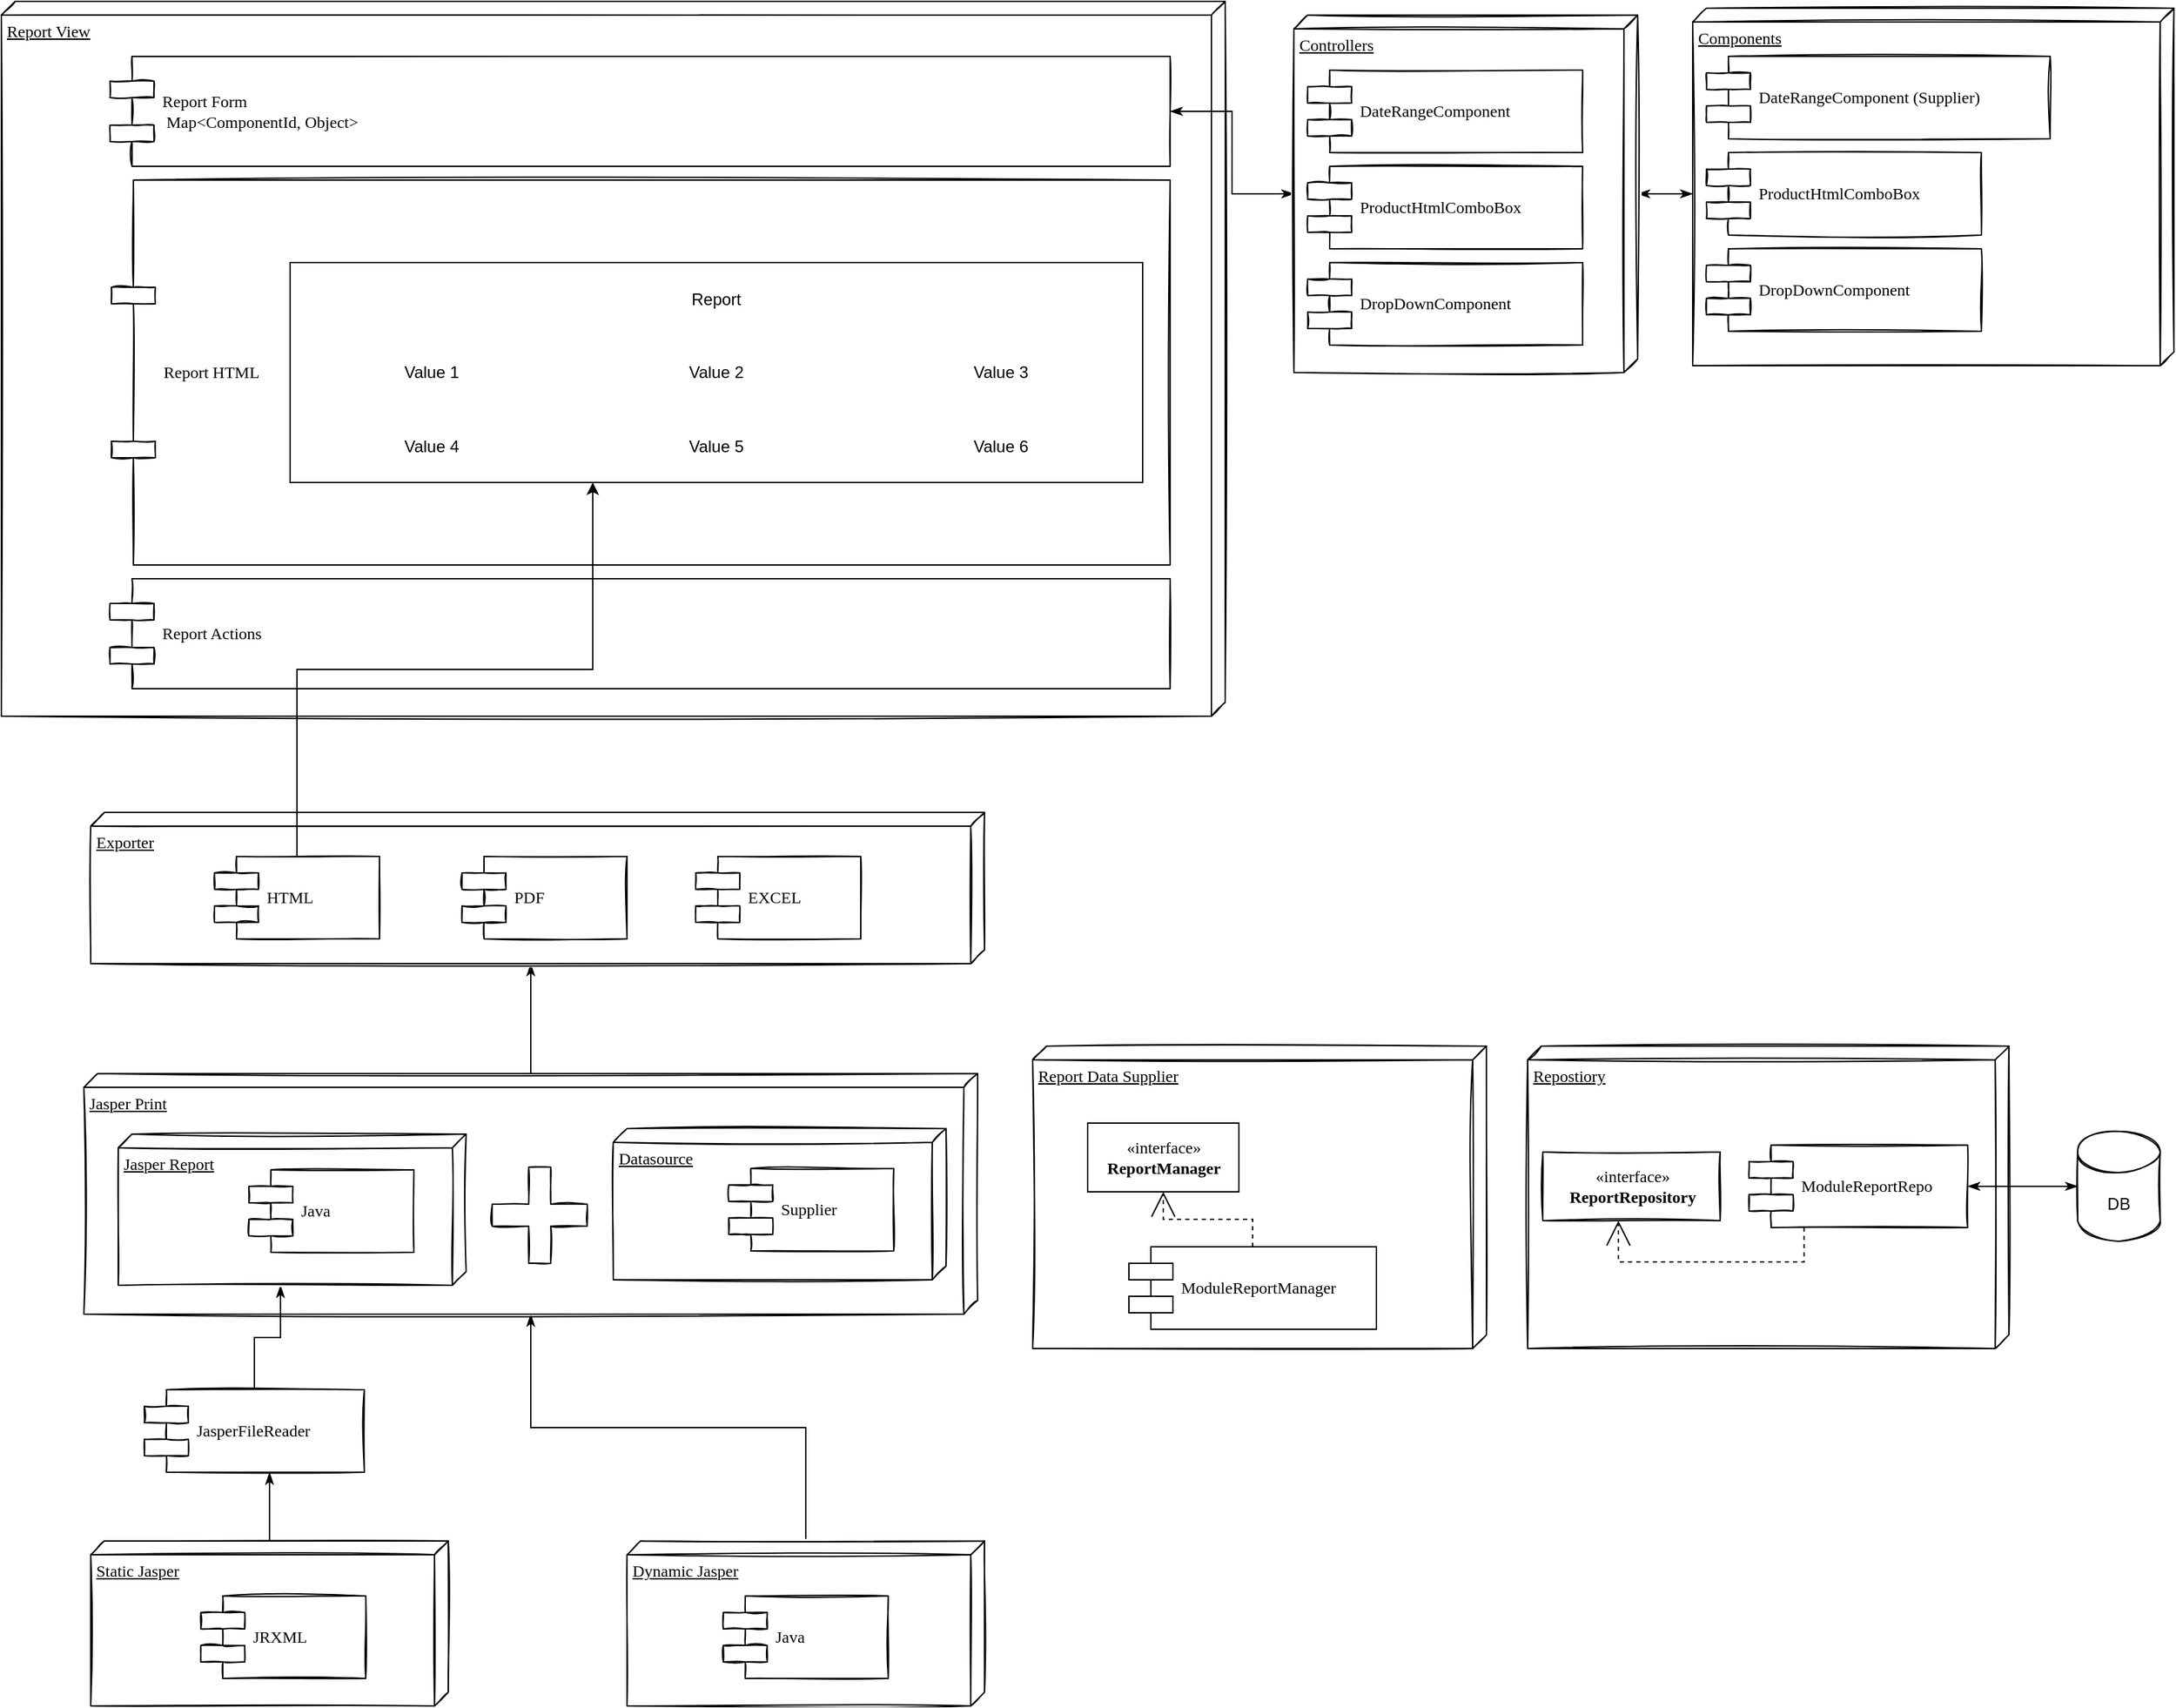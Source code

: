 <mxfile version="13.10.4" type="github"><diagram name="Page-1" id="5f0bae14-7c28-e335-631c-24af17079c00"><mxGraphModel dx="1360" dy="1397" grid="1" gridSize="10" guides="1" tooltips="1" connect="1" arrows="1" fold="1" page="1" pageScale="1" pageWidth="1100" pageHeight="850" background="#ffffff" math="0" shadow="0"><root><mxCell id="0"/><mxCell id="1" parent="0"/><mxCell id="39150e848f15840c-1" value="Repostiory" style="verticalAlign=top;align=left;spacingTop=8;spacingLeft=2;spacingRight=12;shape=cube;size=10;direction=south;fontStyle=4;html=1;rounded=0;shadow=0;comic=0;labelBackgroundColor=none;strokeWidth=1;fontFamily=Verdana;fontSize=12;sketch=1;" parent="1" vertex="1"><mxGeometry x="1130" y="-70" width="350" height="220" as="geometry"/></mxCell><mxCell id="39150e848f15840c-2" value="Report Data Supplier" style="verticalAlign=top;align=left;spacingTop=8;spacingLeft=2;spacingRight=12;shape=cube;size=10;direction=south;fontStyle=4;html=1;rounded=0;shadow=0;comic=0;labelBackgroundColor=none;strokeWidth=1;fontFamily=Verdana;fontSize=12;sketch=1;" parent="1" vertex="1"><mxGeometry x="770" y="-70" width="330" height="220" as="geometry"/></mxCell><mxCell id="MsbVSvql1hWcJOFmtWhq-60" style="edgeStyle=orthogonalEdgeStyle;rounded=0;orthogonalLoop=1;jettySize=auto;html=1;entryX=0.569;entryY=1;entryDx=0;entryDy=0;entryPerimeter=0;startArrow=none;startFill=0;endArrow=classicThin;endFill=1;" parent="1" source="39150e848f15840c-3" target="MsbVSvql1hWcJOFmtWhq-59" edge="1"><mxGeometry relative="1" as="geometry"/></mxCell><mxCell id="39150e848f15840c-3" value="Static Jasper" style="verticalAlign=top;align=left;spacingTop=8;spacingLeft=2;spacingRight=12;shape=cube;size=10;direction=south;fontStyle=4;html=1;rounded=0;shadow=0;comic=0;labelBackgroundColor=none;strokeWidth=1;fontFamily=Verdana;fontSize=12;sketch=1;" parent="1" vertex="1"><mxGeometry x="85" y="290" width="260" height="120" as="geometry"/></mxCell><mxCell id="39150e848f15840c-4" value="«interface»&lt;br&gt;&lt;b&gt;ReportRepository&lt;br&gt;&lt;/b&gt;" style="html=1;rounded=0;shadow=0;comic=0;labelBackgroundColor=none;strokeWidth=1;fontFamily=Verdana;fontSize=12;align=center;sketch=1;" parent="1" vertex="1"><mxGeometry x="1141" y="7" width="129" height="50" as="geometry"/></mxCell><mxCell id="MsbVSvql1hWcJOFmtWhq-45" style="edgeStyle=orthogonalEdgeStyle;rounded=0;orthogonalLoop=1;jettySize=auto;html=1;entryX=0;entryY=0.5;entryDx=0;entryDy=0;entryPerimeter=0;endArrow=classicThin;endFill=1;startArrow=classicThin;startFill=1;" parent="1" source="39150e848f15840c-5" target="MsbVSvql1hWcJOFmtWhq-44" edge="1"><mxGeometry relative="1" as="geometry"/></mxCell><mxCell id="39150e848f15840c-5" value="&lt;div&gt;ModuleReportRepo&lt;/div&gt;" style="shape=component;align=left;spacingLeft=36;rounded=0;shadow=0;comic=0;labelBackgroundColor=none;strokeWidth=1;fontFamily=Verdana;fontSize=12;html=1;sketch=1;" parent="1" vertex="1"><mxGeometry x="1291" y="2" width="159" height="60" as="geometry"/></mxCell><mxCell id="39150e848f15840c-7" value="ModuleReportManager" style="shape=component;align=left;spacingLeft=36;rounded=0;shadow=0;comic=0;labelBackgroundColor=none;strokeWidth=1;fontFamily=Verdana;fontSize=12;html=1;" parent="1" vertex="1"><mxGeometry x="840" y="76" width="180" height="60" as="geometry"/></mxCell><mxCell id="39150e848f15840c-8" value="«interface»&lt;br&gt;&lt;b&gt;ReportManager&lt;/b&gt;" style="html=1;rounded=0;shadow=0;comic=0;labelBackgroundColor=none;strokeWidth=1;fontFamily=Verdana;fontSize=12;align=center;" parent="1" vertex="1"><mxGeometry x="810" y="-14" width="110" height="50" as="geometry"/></mxCell><mxCell id="39150e848f15840c-9" value="" style="ellipse;whiteSpace=wrap;html=1;rounded=0;shadow=0;comic=0;labelBackgroundColor=none;strokeWidth=1;fontFamily=Verdana;fontSize=12;align=center;" parent="1" vertex="1"><mxGeometry x="645" y="46" width="20" height="20" as="geometry"/></mxCell><mxCell id="39150e848f15840c-10" value="JRXML" style="shape=component;align=left;spacingLeft=36;rounded=0;shadow=0;comic=0;labelBackgroundColor=none;strokeWidth=1;fontFamily=Verdana;fontSize=12;html=1;sketch=1;" parent="1" vertex="1"><mxGeometry x="165" y="330" width="120" height="60" as="geometry"/></mxCell><mxCell id="39150e848f15840c-15" style="edgeStyle=orthogonalEdgeStyle;rounded=0;html=1;labelBackgroundColor=none;startArrow=none;startFill=0;startSize=8;endArrow=open;endFill=0;endSize=16;fontFamily=Verdana;fontSize=12;dashed=1;" parent="1" source="39150e848f15840c-5" target="39150e848f15840c-4" edge="1"><mxGeometry relative="1" as="geometry"><Array as="points"><mxPoint x="1331" y="87"/><mxPoint x="1196" y="87"/></Array></mxGeometry></mxCell><mxCell id="39150e848f15840c-16" style="edgeStyle=orthogonalEdgeStyle;rounded=0;html=1;dashed=1;labelBackgroundColor=none;startArrow=none;startFill=0;startSize=8;endArrow=open;endFill=0;endSize=16;fontFamily=Verdana;fontSize=12;" parent="1" source="39150e848f15840c-7" target="39150e848f15840c-8" edge="1"><mxGeometry relative="1" as="geometry"/></mxCell><mxCell id="MsbVSvql1hWcJOFmtWhq-62" style="edgeStyle=orthogonalEdgeStyle;rounded=0;orthogonalLoop=1;jettySize=auto;html=1;startArrow=none;startFill=0;endArrow=classicThin;endFill=1;" parent="1" source="MsbVSvql1hWcJOFmtWhq-1" target="MsbVSvql1hWcJOFmtWhq-7" edge="1"><mxGeometry relative="1" as="geometry"/></mxCell><mxCell id="MsbVSvql1hWcJOFmtWhq-1" value="Dynamic Jasper" style="verticalAlign=top;align=left;spacingTop=8;spacingLeft=2;spacingRight=12;shape=cube;size=10;direction=south;fontStyle=4;html=1;rounded=0;shadow=0;comic=0;labelBackgroundColor=none;strokeWidth=1;fontFamily=Verdana;fontSize=12;sketch=1;" parent="1" vertex="1"><mxGeometry x="475" y="290" width="260" height="120" as="geometry"/></mxCell><mxCell id="MsbVSvql1hWcJOFmtWhq-2" value="&lt;div&gt;Java&lt;/div&gt;" style="shape=component;align=left;spacingLeft=36;rounded=0;shadow=0;comic=0;labelBackgroundColor=none;strokeWidth=1;fontFamily=Verdana;fontSize=12;html=1;sketch=1;" parent="1" vertex="1"><mxGeometry x="545" y="330" width="120" height="60" as="geometry"/></mxCell><mxCell id="MsbVSvql1hWcJOFmtWhq-63" style="edgeStyle=orthogonalEdgeStyle;rounded=0;orthogonalLoop=1;jettySize=auto;html=1;entryX=0;entryY=0;entryDx=110;entryDy=330;entryPerimeter=0;startArrow=none;startFill=0;endArrow=classicThin;endFill=1;" parent="1" source="MsbVSvql1hWcJOFmtWhq-7" target="MsbVSvql1hWcJOFmtWhq-13" edge="1"><mxGeometry relative="1" as="geometry"/></mxCell><mxCell id="MsbVSvql1hWcJOFmtWhq-7" value="Jasper Print" style="verticalAlign=top;align=left;spacingTop=8;spacingLeft=2;spacingRight=12;shape=cube;size=10;direction=south;fontStyle=4;html=1;rounded=0;shadow=0;comic=0;labelBackgroundColor=none;strokeWidth=1;fontFamily=Verdana;fontSize=12;sketch=1;" parent="1" vertex="1"><mxGeometry x="80" y="-50" width="650" height="175" as="geometry"/></mxCell><mxCell id="MsbVSvql1hWcJOFmtWhq-10" value="" style="shape=cross;whiteSpace=wrap;html=1;sketch=1;size=0.232;" parent="1" vertex="1"><mxGeometry x="377" y="18" width="69" height="70" as="geometry"/></mxCell><mxCell id="MsbVSvql1hWcJOFmtWhq-11" value="Datasource" style="verticalAlign=top;align=left;spacingTop=8;spacingLeft=2;spacingRight=12;shape=cube;size=10;direction=south;fontStyle=4;html=1;rounded=0;shadow=0;comic=0;labelBackgroundColor=none;strokeWidth=1;fontFamily=Verdana;fontSize=12;sketch=1;" parent="1" vertex="1"><mxGeometry x="465" y="-10" width="242" height="110" as="geometry"/></mxCell><mxCell id="MsbVSvql1hWcJOFmtWhq-12" value="Supplier" style="shape=component;align=left;spacingLeft=36;rounded=0;shadow=0;comic=0;labelBackgroundColor=none;strokeWidth=1;fontFamily=Verdana;fontSize=12;html=1;sketch=1;" parent="1" vertex="1"><mxGeometry x="549" y="19" width="120" height="60" as="geometry"/></mxCell><mxCell id="MsbVSvql1hWcJOFmtWhq-13" value="Exporter" style="verticalAlign=top;align=left;spacingTop=8;spacingLeft=2;spacingRight=12;shape=cube;size=10;direction=south;fontStyle=4;html=1;rounded=0;shadow=0;comic=0;labelBackgroundColor=none;strokeWidth=1;fontFamily=Verdana;fontSize=12;sketch=1;" parent="1" vertex="1"><mxGeometry x="85" y="-240" width="650" height="110" as="geometry"/></mxCell><mxCell id="MsbVSvql1hWcJOFmtWhq-14" value="PDF" style="shape=component;align=left;spacingLeft=36;rounded=0;shadow=0;comic=0;labelBackgroundColor=none;strokeWidth=1;fontFamily=Verdana;fontSize=12;html=1;sketch=1;" parent="1" vertex="1"><mxGeometry x="355" y="-208" width="120" height="60" as="geometry"/></mxCell><mxCell id="MsbVSvql1hWcJOFmtWhq-42" value="HTML" style="shape=component;align=left;spacingLeft=36;rounded=0;shadow=0;comic=0;labelBackgroundColor=none;strokeWidth=1;fontFamily=Verdana;fontSize=12;html=1;sketch=1;" parent="1" vertex="1"><mxGeometry x="175" y="-208" width="120" height="60" as="geometry"/></mxCell><mxCell id="MsbVSvql1hWcJOFmtWhq-43" value="EXCEL" style="shape=component;align=left;spacingLeft=36;rounded=0;shadow=0;comic=0;labelBackgroundColor=none;strokeWidth=1;fontFamily=Verdana;fontSize=12;html=1;sketch=1;" parent="1" vertex="1"><mxGeometry x="525" y="-208" width="120" height="60" as="geometry"/></mxCell><mxCell id="MsbVSvql1hWcJOFmtWhq-44" value="DB" style="shape=cylinder3;whiteSpace=wrap;html=1;boundedLbl=1;backgroundOutline=1;size=15;shadow=0;sketch=1;" parent="1" vertex="1"><mxGeometry x="1530" y="-8" width="60" height="80" as="geometry"/></mxCell><mxCell id="MsbVSvql1hWcJOFmtWhq-47" value="Report View" style="verticalAlign=top;align=left;spacingTop=8;spacingLeft=2;spacingRight=12;shape=cube;size=10;direction=south;fontStyle=4;html=1;rounded=0;shadow=0;comic=0;labelBackgroundColor=none;strokeWidth=1;fontFamily=Verdana;fontSize=12;sketch=1;" parent="1" vertex="1"><mxGeometry x="20" y="-830" width="890" height="520" as="geometry"/></mxCell><mxCell id="MsbVSvql1hWcJOFmtWhq-49" value="&lt;div&gt;Report Form&lt;/div&gt;&amp;nbsp;Map&amp;lt;ComponentId, Object&amp;gt;" style="shape=component;align=left;spacingLeft=36;rounded=0;shadow=0;comic=0;labelBackgroundColor=none;strokeWidth=1;fontFamily=Verdana;fontSize=12;html=1;sketch=1;" parent="1" vertex="1"><mxGeometry x="99" y="-790" width="771" height="80" as="geometry"/></mxCell><mxCell id="MsbVSvql1hWcJOFmtWhq-61" style="edgeStyle=orthogonalEdgeStyle;rounded=0;orthogonalLoop=1;jettySize=auto;html=1;entryX=0;entryY=0;entryDx=110;entryDy=135;entryPerimeter=0;startArrow=none;startFill=0;endArrow=classicThin;endFill=1;" parent="1" source="MsbVSvql1hWcJOFmtWhq-59" target="MsbVSvql1hWcJOFmtWhq-3" edge="1"><mxGeometry relative="1" as="geometry"/></mxCell><mxCell id="MsbVSvql1hWcJOFmtWhq-59" value="JasperFileReader" style="shape=component;align=left;spacingLeft=36;rounded=0;shadow=0;comic=0;labelBackgroundColor=none;strokeWidth=1;fontFamily=Verdana;fontSize=12;html=1;sketch=1;" parent="1" vertex="1"><mxGeometry x="124" y="180" width="160" height="60" as="geometry"/></mxCell><mxCell id="MsbVSvql1hWcJOFmtWhq-3" value="Jasper Report" style="verticalAlign=top;align=left;spacingTop=8;spacingLeft=2;spacingRight=12;shape=cube;size=10;direction=south;fontStyle=4;html=1;rounded=0;shadow=0;comic=0;labelBackgroundColor=none;strokeWidth=1;fontFamily=Verdana;fontSize=12;sketch=1;" parent="1" vertex="1"><mxGeometry x="105" y="-6" width="253" height="110" as="geometry"/></mxCell><mxCell id="MsbVSvql1hWcJOFmtWhq-4" value="Java" style="shape=component;align=left;spacingLeft=36;rounded=0;shadow=0;comic=0;labelBackgroundColor=none;strokeWidth=1;fontFamily=Verdana;fontSize=12;html=1;sketch=1;" parent="1" vertex="1"><mxGeometry x="200" y="20" width="120" height="60" as="geometry"/></mxCell><mxCell id="MsbVSvql1hWcJOFmtWhq-64" value="&lt;div&gt;Report Actions&lt;br&gt;&lt;/div&gt;" style="shape=component;align=left;spacingLeft=36;rounded=0;shadow=0;comic=0;labelBackgroundColor=none;strokeWidth=1;fontFamily=Verdana;fontSize=12;html=1;sketch=1;" parent="1" vertex="1"><mxGeometry x="99" y="-410" width="771" height="80" as="geometry"/></mxCell><mxCell id="MsbVSvql1hWcJOFmtWhq-65" value="Report HTML" style="shape=component;align=left;spacingLeft=36;rounded=0;shadow=0;comic=0;labelBackgroundColor=none;strokeWidth=1;fontFamily=Verdana;fontSize=12;html=1;sketch=1;" parent="1" vertex="1"><mxGeometry x="100" y="-700" width="770" height="280" as="geometry"/></mxCell><mxCell id="MsbVSvql1hWcJOFmtWhq-66" value="Components" style="verticalAlign=top;align=left;spacingTop=8;spacingLeft=2;spacingRight=12;shape=cube;size=10;direction=south;fontStyle=4;html=1;rounded=0;shadow=0;comic=0;labelBackgroundColor=none;strokeWidth=1;fontFamily=Verdana;fontSize=12;sketch=1;" parent="1" vertex="1"><mxGeometry x="1250" y="-825" width="350" height="260" as="geometry"/></mxCell><mxCell id="MsbVSvql1hWcJOFmtWhq-68" value="DateRangeComponent (Supplier)" style="shape=component;align=left;spacingLeft=36;rounded=0;shadow=0;comic=0;labelBackgroundColor=none;strokeWidth=1;fontFamily=Verdana;fontSize=12;html=1;sketch=1;" parent="1" vertex="1"><mxGeometry x="1260" y="-790" width="250" height="60" as="geometry"/></mxCell><mxCell id="MsbVSvql1hWcJOFmtWhq-70" value="ProductHtmlComboBox" style="shape=component;align=left;spacingLeft=36;rounded=0;shadow=0;comic=0;labelBackgroundColor=none;strokeWidth=1;fontFamily=Verdana;fontSize=12;html=1;sketch=1;" parent="1" vertex="1"><mxGeometry x="1260" y="-720" width="200" height="60" as="geometry"/></mxCell><mxCell id="MsbVSvql1hWcJOFmtWhq-71" value="&lt;div&gt;DropDownComponent&lt;/div&gt;" style="shape=component;align=left;spacingLeft=36;rounded=0;shadow=0;comic=0;labelBackgroundColor=none;strokeWidth=1;fontFamily=Verdana;fontSize=12;html=1;sketch=1;" parent="1" vertex="1"><mxGeometry x="1260" y="-650" width="200" height="60" as="geometry"/></mxCell><mxCell id="MsbVSvql1hWcJOFmtWhq-80" style="edgeStyle=orthogonalEdgeStyle;rounded=0;orthogonalLoop=1;jettySize=auto;html=1;entryX=1;entryY=0.5;entryDx=0;entryDy=0;startArrow=classicThin;startFill=1;endArrow=classicThin;endFill=1;" parent="1" source="MsbVSvql1hWcJOFmtWhq-75" target="MsbVSvql1hWcJOFmtWhq-49" edge="1"><mxGeometry relative="1" as="geometry"/></mxCell><mxCell id="MsbVSvql1hWcJOFmtWhq-81" style="edgeStyle=orthogonalEdgeStyle;rounded=0;orthogonalLoop=1;jettySize=auto;html=1;entryX=0;entryY=0;entryDx=135;entryDy=350;entryPerimeter=0;startArrow=classicThin;startFill=1;endArrow=classicThin;endFill=1;" parent="1" source="MsbVSvql1hWcJOFmtWhq-75" target="MsbVSvql1hWcJOFmtWhq-66" edge="1"><mxGeometry relative="1" as="geometry"/></mxCell><mxCell id="MsbVSvql1hWcJOFmtWhq-75" value="Controllers" style="verticalAlign=top;align=left;spacingTop=8;spacingLeft=2;spacingRight=12;shape=cube;size=10;direction=south;fontStyle=4;html=1;rounded=0;shadow=0;comic=0;labelBackgroundColor=none;strokeWidth=1;fontFamily=Verdana;fontSize=12;sketch=1;" parent="1" vertex="1"><mxGeometry x="960" y="-820" width="250" height="260" as="geometry"/></mxCell><mxCell id="MsbVSvql1hWcJOFmtWhq-76" value="DateRangeComponent" style="shape=component;align=left;spacingLeft=36;rounded=0;shadow=0;comic=0;labelBackgroundColor=none;strokeWidth=1;fontFamily=Verdana;fontSize=12;html=1;sketch=1;" parent="1" vertex="1"><mxGeometry x="970" y="-780" width="200" height="60" as="geometry"/></mxCell><mxCell id="MsbVSvql1hWcJOFmtWhq-77" value="ProductHtmlComboBox" style="shape=component;align=left;spacingLeft=36;rounded=0;shadow=0;comic=0;labelBackgroundColor=none;strokeWidth=1;fontFamily=Verdana;fontSize=12;html=1;sketch=1;" parent="1" vertex="1"><mxGeometry x="970" y="-710" width="200" height="60" as="geometry"/></mxCell><mxCell id="MsbVSvql1hWcJOFmtWhq-78" value="&lt;div&gt;DropDownComponent&lt;/div&gt;" style="shape=component;align=left;spacingLeft=36;rounded=0;shadow=0;comic=0;labelBackgroundColor=none;strokeWidth=1;fontFamily=Verdana;fontSize=12;html=1;sketch=1;" parent="1" vertex="1"><mxGeometry x="970" y="-640" width="200" height="60" as="geometry"/></mxCell><mxCell id="MsbVSvql1hWcJOFmtWhq-28" value="" style="shape=table;html=1;whiteSpace=wrap;startSize=0;container=1;collapsible=0;childLayout=tableLayout;columnLines=0;rowLines=0;" parent="1" vertex="1"><mxGeometry x="230" y="-640" width="620" height="160" as="geometry"/></mxCell><mxCell id="MsbVSvql1hWcJOFmtWhq-29" value="" style="shape=partialRectangle;html=1;whiteSpace=wrap;collapsible=0;dropTarget=0;pointerEvents=0;fillColor=none;top=0;left=0;bottom=0;right=0;points=[[0,0.5],[1,0.5]];portConstraint=eastwest;" parent="MsbVSvql1hWcJOFmtWhq-28" vertex="1"><mxGeometry width="620" height="53" as="geometry"/></mxCell><mxCell id="MsbVSvql1hWcJOFmtWhq-30" value="" style="shape=partialRectangle;html=1;whiteSpace=wrap;connectable=0;fillColor=none;top=0;left=0;bottom=0;right=0;overflow=hidden;" parent="MsbVSvql1hWcJOFmtWhq-29" vertex="1"><mxGeometry width="206" height="53" as="geometry"/></mxCell><mxCell id="MsbVSvql1hWcJOFmtWhq-31" value="Report" style="shape=partialRectangle;html=1;whiteSpace=wrap;connectable=0;fillColor=none;top=0;left=0;bottom=0;right=0;overflow=hidden;" parent="MsbVSvql1hWcJOFmtWhq-29" vertex="1"><mxGeometry x="206" width="208" height="53" as="geometry"/></mxCell><mxCell id="MsbVSvql1hWcJOFmtWhq-32" value="" style="shape=partialRectangle;html=1;whiteSpace=wrap;connectable=0;fillColor=none;top=0;left=0;bottom=0;right=0;overflow=hidden;" parent="MsbVSvql1hWcJOFmtWhq-29" vertex="1"><mxGeometry x="414" width="206" height="53" as="geometry"/></mxCell><mxCell id="MsbVSvql1hWcJOFmtWhq-33" value="" style="shape=partialRectangle;html=1;whiteSpace=wrap;collapsible=0;dropTarget=0;pointerEvents=0;fillColor=none;top=0;left=0;bottom=0;right=0;points=[[0,0.5],[1,0.5]];portConstraint=eastwest;" parent="MsbVSvql1hWcJOFmtWhq-28" vertex="1"><mxGeometry y="53" width="620" height="54" as="geometry"/></mxCell><mxCell id="MsbVSvql1hWcJOFmtWhq-34" value="Value 1" style="shape=partialRectangle;html=1;whiteSpace=wrap;connectable=0;fillColor=none;top=0;left=0;bottom=0;right=0;overflow=hidden;" parent="MsbVSvql1hWcJOFmtWhq-33" vertex="1"><mxGeometry width="206" height="54" as="geometry"/></mxCell><mxCell id="MsbVSvql1hWcJOFmtWhq-35" value="Value 2" style="shape=partialRectangle;html=1;whiteSpace=wrap;connectable=0;fillColor=none;top=0;left=0;bottom=0;right=0;overflow=hidden;" parent="MsbVSvql1hWcJOFmtWhq-33" vertex="1"><mxGeometry x="206" width="208" height="54" as="geometry"/></mxCell><mxCell id="MsbVSvql1hWcJOFmtWhq-36" value="Value 3" style="shape=partialRectangle;html=1;whiteSpace=wrap;connectable=0;fillColor=none;top=0;left=0;bottom=0;right=0;overflow=hidden;" parent="MsbVSvql1hWcJOFmtWhq-33" vertex="1"><mxGeometry x="414" width="206" height="54" as="geometry"/></mxCell><mxCell id="MsbVSvql1hWcJOFmtWhq-37" value="" style="shape=partialRectangle;html=1;whiteSpace=wrap;collapsible=0;dropTarget=0;pointerEvents=0;fillColor=none;top=0;left=0;bottom=0;right=0;points=[[0,0.5],[1,0.5]];portConstraint=eastwest;" parent="MsbVSvql1hWcJOFmtWhq-28" vertex="1"><mxGeometry y="107" width="620" height="53" as="geometry"/></mxCell><mxCell id="MsbVSvql1hWcJOFmtWhq-38" value="Value 4" style="shape=partialRectangle;html=1;whiteSpace=wrap;connectable=0;fillColor=none;top=0;left=0;bottom=0;right=0;overflow=hidden;" parent="MsbVSvql1hWcJOFmtWhq-37" vertex="1"><mxGeometry width="206" height="53" as="geometry"/></mxCell><mxCell id="MsbVSvql1hWcJOFmtWhq-39" value="Value 5" style="shape=partialRectangle;html=1;whiteSpace=wrap;connectable=0;fillColor=none;top=0;left=0;bottom=0;right=0;overflow=hidden;" parent="MsbVSvql1hWcJOFmtWhq-37" vertex="1"><mxGeometry x="206" width="208" height="53" as="geometry"/></mxCell><mxCell id="MsbVSvql1hWcJOFmtWhq-40" value="Value 6" style="shape=partialRectangle;html=1;whiteSpace=wrap;connectable=0;fillColor=none;top=0;left=0;bottom=0;right=0;overflow=hidden;" parent="MsbVSvql1hWcJOFmtWhq-37" vertex="1"><mxGeometry x="414" width="206" height="53" as="geometry"/></mxCell><mxCell id="1wiRH6iKZtFZhaJSx1MO-1" style="edgeStyle=orthogonalEdgeStyle;rounded=0;orthogonalLoop=1;jettySize=auto;html=1;entryX=0.355;entryY=1;entryDx=0;entryDy=0;entryPerimeter=0;" edge="1" parent="1" source="MsbVSvql1hWcJOFmtWhq-42" target="MsbVSvql1hWcJOFmtWhq-37"><mxGeometry relative="1" as="geometry"/></mxCell></root></mxGraphModel></diagram></mxfile>